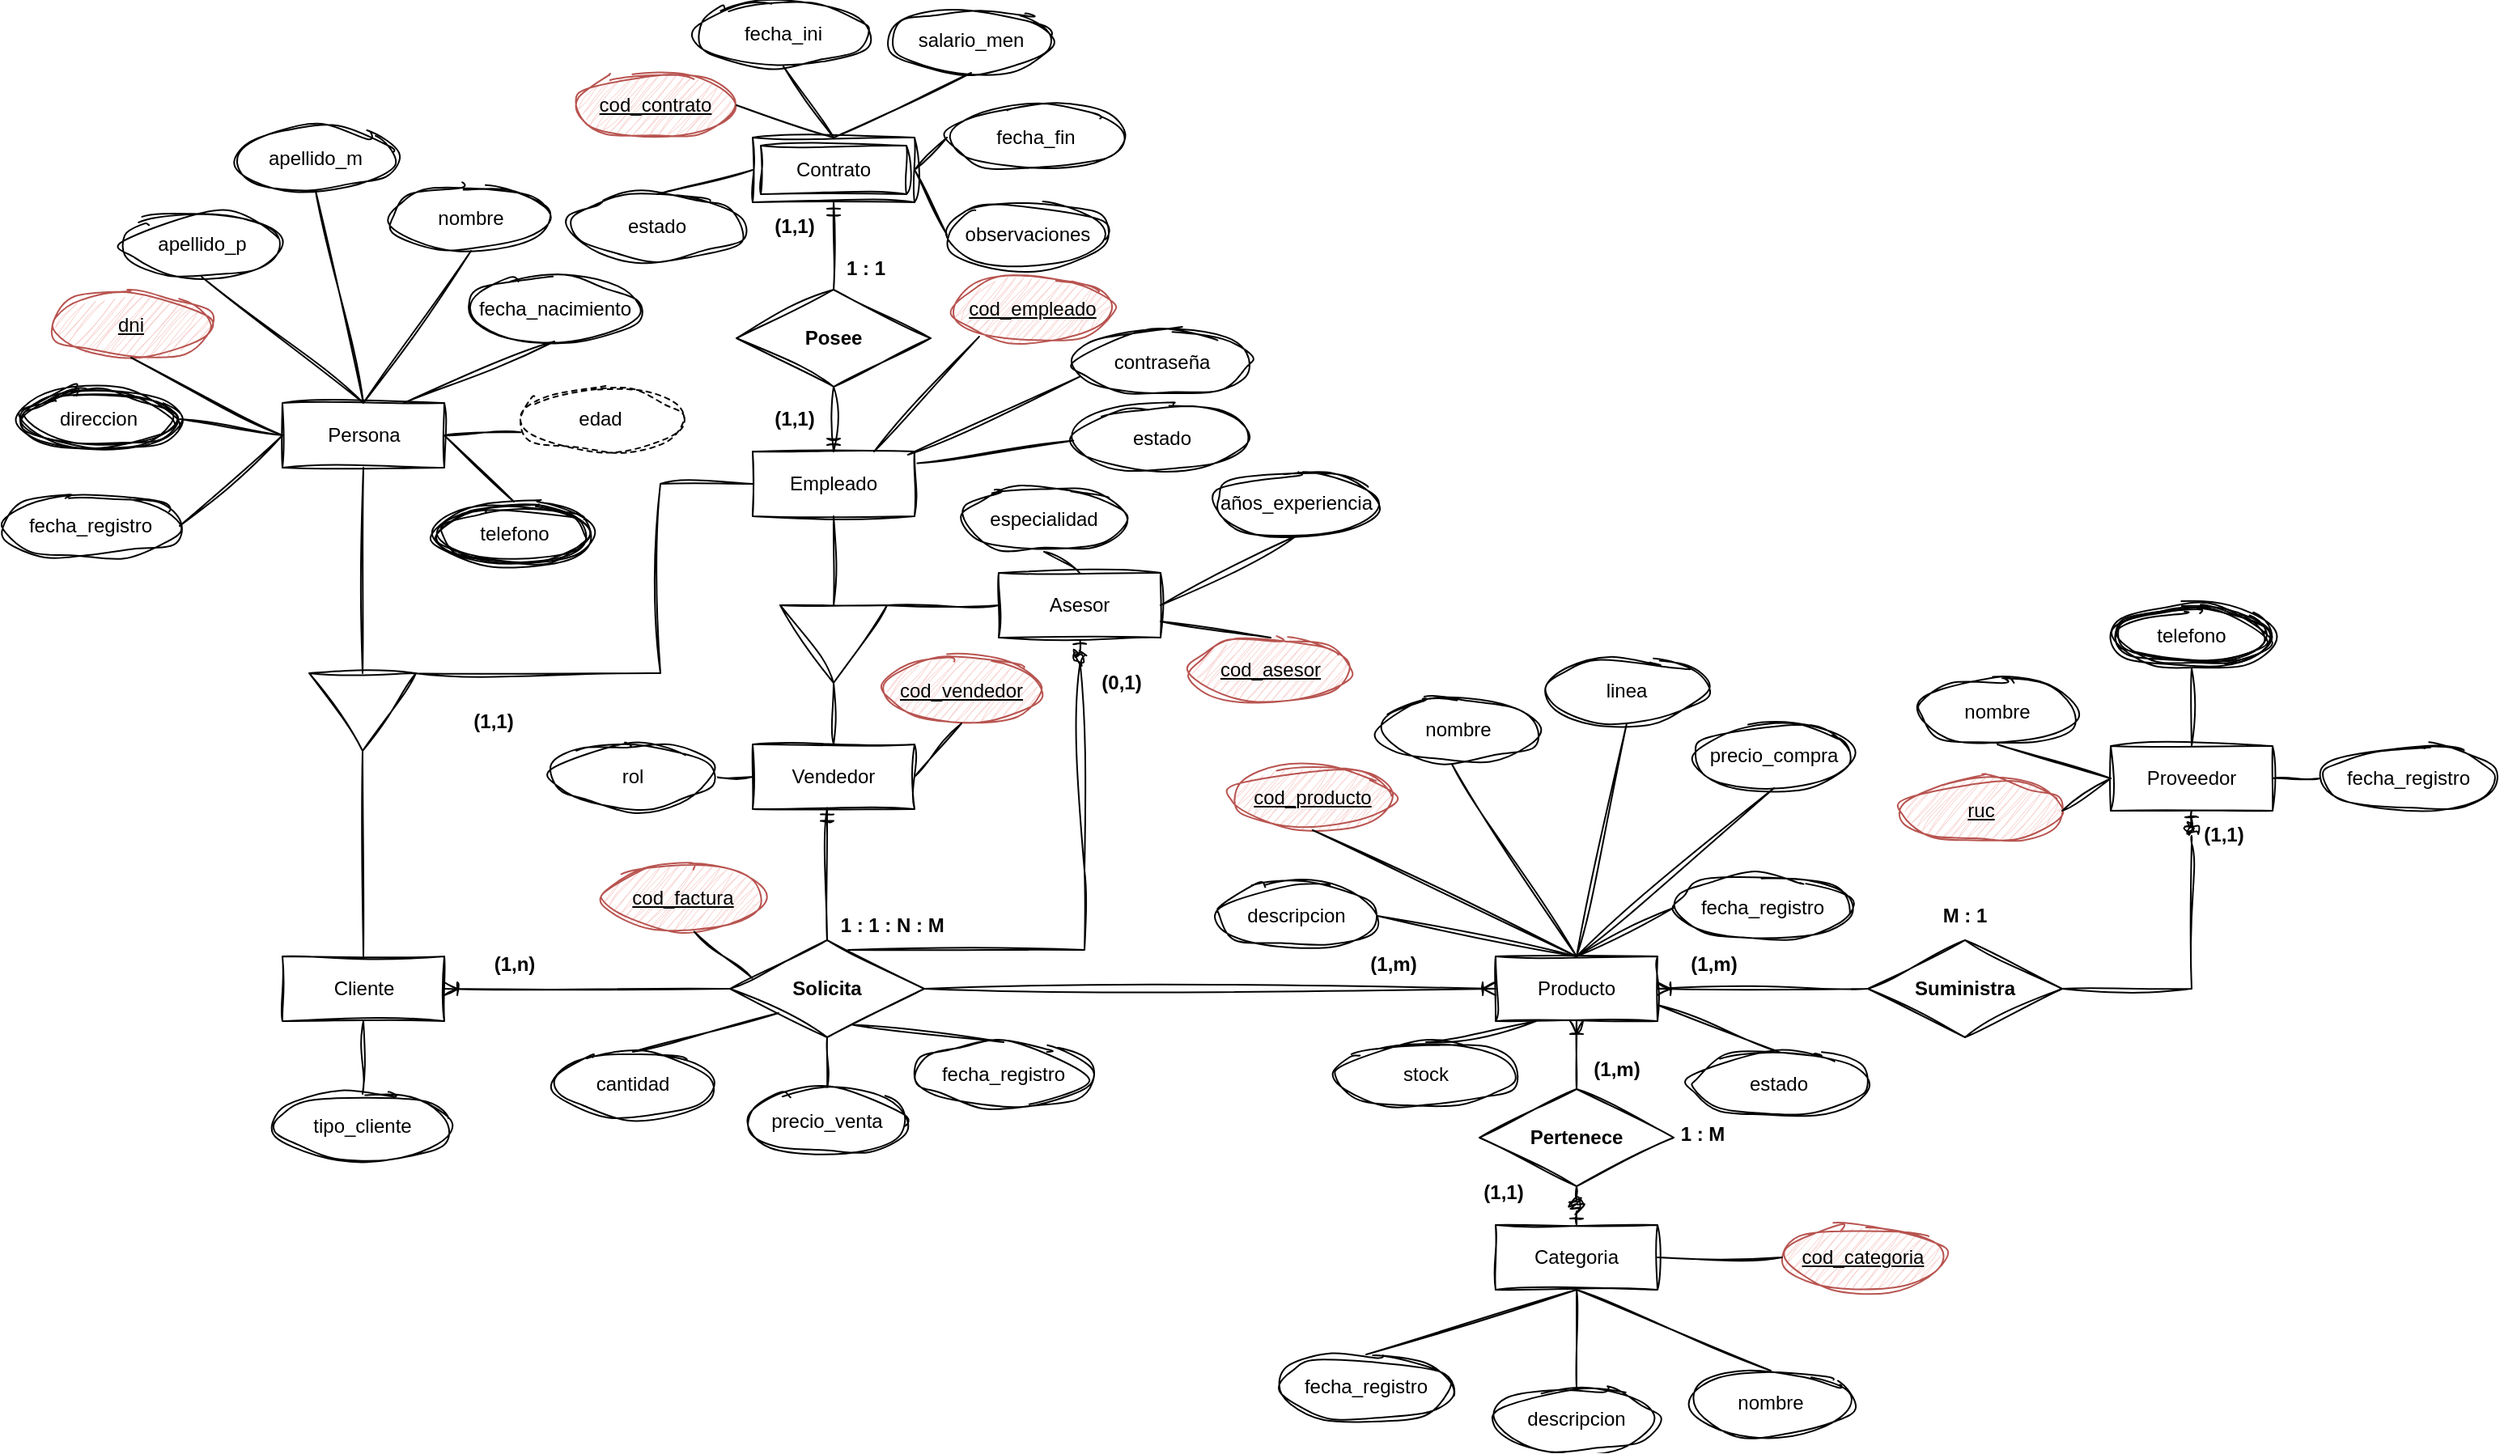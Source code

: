 <mxfile>
    <diagram name="conceptual" id="BtQKnRuNC8KXLOJ9iLn2">
        <mxGraphModel dx="1534" dy="1179" grid="1" gridSize="10" guides="1" tooltips="1" connect="1" arrows="1" fold="1" page="0" pageScale="1" pageWidth="827" pageHeight="1169" math="0" shadow="0">
            <root>
                <mxCell id="0"/>
                <mxCell id="1" parent="0"/>
                <mxCell id="0rfMVjovkeAt9ZHm8Fnv-1" value="Cliente" style="whiteSpace=wrap;html=1;align=center;sketch=1;curveFitting=1;jiggle=2;" parent="1" vertex="1">
                    <mxGeometry x="-106.5" y="260" width="100" height="40" as="geometry"/>
                </mxCell>
                <mxCell id="0rfMVjovkeAt9ZHm8Fnv-2" value="Producto" style="whiteSpace=wrap;html=1;align=center;sketch=1;curveFitting=1;jiggle=2;" parent="1" vertex="1">
                    <mxGeometry x="643" y="260" width="100" height="40" as="geometry"/>
                </mxCell>
                <mxCell id="0rfMVjovkeAt9ZHm8Fnv-5" value="Proveedor" style="whiteSpace=wrap;html=1;align=center;sketch=1;curveFitting=1;jiggle=2;" parent="1" vertex="1">
                    <mxGeometry x="1023" y="130" width="100" height="40" as="geometry"/>
                </mxCell>
                <mxCell id="0rfMVjovkeAt9ZHm8Fnv-8" value="&lt;b&gt;Solicita&lt;/b&gt;" style="shape=rhombus;perimeter=rhombusPerimeter;whiteSpace=wrap;html=1;align=center;sketch=1;curveFitting=1;jiggle=2;" parent="1" vertex="1">
                    <mxGeometry x="170" y="250" width="120" height="60" as="geometry"/>
                </mxCell>
                <mxCell id="0rfMVjovkeAt9ZHm8Fnv-9" value="" style="endArrow=none;html=1;rounded=0;entryX=0;entryY=0.5;entryDx=0;entryDy=0;exitX=1;exitY=0.5;exitDx=0;exitDy=0;startArrow=ERoneToMany;startFill=0;strokeWidth=1;endSize=6;targetPerimeterSpacing=0;sketch=1;curveFitting=1;jiggle=2;" parent="1" source="0rfMVjovkeAt9ZHm8Fnv-1" target="0rfMVjovkeAt9ZHm8Fnv-8" edge="1">
                    <mxGeometry relative="1" as="geometry">
                        <mxPoint x="80" y="390" as="sourcePoint"/>
                        <mxPoint x="240" y="390" as="targetPoint"/>
                    </mxGeometry>
                </mxCell>
                <mxCell id="0rfMVjovkeAt9ZHm8Fnv-11" value="" style="endArrow=ERoneToMany;html=1;rounded=0;entryX=0;entryY=0.5;entryDx=0;entryDy=0;exitX=1;exitY=0.5;exitDx=0;exitDy=0;endFill=0;sketch=1;curveFitting=1;jiggle=2;" parent="1" source="0rfMVjovkeAt9ZHm8Fnv-8" target="0rfMVjovkeAt9ZHm8Fnv-2" edge="1">
                    <mxGeometry relative="1" as="geometry">
                        <mxPoint x="190" y="390" as="sourcePoint"/>
                        <mxPoint x="260" y="390" as="targetPoint"/>
                    </mxGeometry>
                </mxCell>
                <mxCell id="0rfMVjovkeAt9ZHm8Fnv-13" value="" style="endArrow=ERoneToMany;html=1;rounded=0;exitX=0;exitY=0.5;exitDx=0;exitDy=0;endFill=0;sketch=1;curveFitting=1;jiggle=2;" parent="1" source="0rfMVjovkeAt9ZHm8Fnv-15" target="0rfMVjovkeAt9ZHm8Fnv-2" edge="1">
                    <mxGeometry relative="1" as="geometry">
                        <mxPoint x="789" y="480" as="sourcePoint"/>
                        <mxPoint x="789" y="320" as="targetPoint"/>
                    </mxGeometry>
                </mxCell>
                <mxCell id="0rfMVjovkeAt9ZHm8Fnv-15" value="&lt;b&gt;Suministra&lt;/b&gt;" style="shape=rhombus;perimeter=rhombusPerimeter;whiteSpace=wrap;html=1;align=center;sketch=1;curveFitting=1;jiggle=2;" parent="1" vertex="1">
                    <mxGeometry x="873" y="250" width="120" height="60" as="geometry"/>
                </mxCell>
                <mxCell id="0rfMVjovkeAt9ZHm8Fnv-16" value="" style="endArrow=none;html=1;rounded=0;entryX=1;entryY=0.5;entryDx=0;entryDy=0;exitX=0.5;exitY=1;exitDx=0;exitDy=0;startArrow=ERzeroToOne;startFill=0;sketch=1;curveFitting=1;jiggle=2;" parent="1" source="0rfMVjovkeAt9ZHm8Fnv-5" target="0rfMVjovkeAt9ZHm8Fnv-15" edge="1">
                    <mxGeometry relative="1" as="geometry">
                        <mxPoint x="703" y="290" as="sourcePoint"/>
                        <mxPoint x="777" y="290" as="targetPoint"/>
                        <Array as="points">
                            <mxPoint x="1073" y="190"/>
                            <mxPoint x="1073" y="280"/>
                        </Array>
                    </mxGeometry>
                </mxCell>
                <mxCell id="I9GUPOqQRGrvj68hTjCB-2" value="&lt;b&gt;Pertenece&lt;/b&gt;" style="shape=rhombus;perimeter=rhombusPerimeter;whiteSpace=wrap;html=1;align=center;sketch=1;curveFitting=1;jiggle=2;" parent="1" vertex="1">
                    <mxGeometry x="633" y="342" width="120" height="60" as="geometry"/>
                </mxCell>
                <mxCell id="I9GUPOqQRGrvj68hTjCB-3" value="Categoria" style="whiteSpace=wrap;html=1;align=center;sketch=1;curveFitting=1;jiggle=2;" parent="1" vertex="1">
                    <mxGeometry x="643" y="426" width="100" height="40" as="geometry"/>
                </mxCell>
                <mxCell id="I9GUPOqQRGrvj68hTjCB-4" value="" style="endArrow=ERoneToMany;html=1;rounded=0;entryX=0.5;entryY=1;entryDx=0;entryDy=0;exitX=0.5;exitY=0;exitDx=0;exitDy=0;endFill=0;sketch=1;curveFitting=1;jiggle=2;" parent="1" source="I9GUPOqQRGrvj68hTjCB-2" target="0rfMVjovkeAt9ZHm8Fnv-2" edge="1">
                    <mxGeometry width="50" height="50" relative="1" as="geometry">
                        <mxPoint x="599" y="360" as="sourcePoint"/>
                        <mxPoint x="649" y="310" as="targetPoint"/>
                    </mxGeometry>
                </mxCell>
                <mxCell id="I9GUPOqQRGrvj68hTjCB-5" value="" style="endArrow=none;html=1;rounded=0;entryX=0.5;entryY=1;entryDx=0;entryDy=0;exitX=0.5;exitY=0;exitDx=0;exitDy=0;startArrow=ERzeroToOne;startFill=0;sketch=1;curveFitting=1;jiggle=2;" parent="1" source="I9GUPOqQRGrvj68hTjCB-3" target="I9GUPOqQRGrvj68hTjCB-2" edge="1">
                    <mxGeometry width="50" height="50" relative="1" as="geometry">
                        <mxPoint x="629" y="394" as="sourcePoint"/>
                        <mxPoint x="679" y="344" as="targetPoint"/>
                    </mxGeometry>
                </mxCell>
                <mxCell id="I9GUPOqQRGrvj68hTjCB-6" value="" style="endArrow=none;html=1;rounded=0;exitX=0.5;exitY=1;exitDx=0;exitDy=0;endFill=0;startArrow=ERzeroToOne;startFill=0;sketch=1;curveFitting=1;jiggle=2;" parent="1" source="8-2KZyd432-4l84vhZTA-11" edge="1">
                    <mxGeometry width="50" height="50" relative="1" as="geometry">
                        <mxPoint x="150" y="400" as="sourcePoint"/>
                        <mxPoint x="243" y="256" as="targetPoint"/>
                        <Array as="points">
                            <mxPoint x="389" y="207"/>
                            <mxPoint x="389" y="256"/>
                        </Array>
                    </mxGeometry>
                </mxCell>
                <mxCell id="I9GUPOqQRGrvj68hTjCB-8" value="Empleado" style="whiteSpace=wrap;html=1;align=center;sketch=1;curveFitting=1;jiggle=2;" parent="1" vertex="1">
                    <mxGeometry x="184" y="-52" width="100" height="40" as="geometry"/>
                </mxCell>
                <mxCell id="I9GUPOqQRGrvj68hTjCB-37" value="tipo_cliente" style="ellipse;whiteSpace=wrap;html=1;align=center;sketch=1;curveFitting=1;jiggle=2;" parent="1" vertex="1">
                    <mxGeometry x="-112" y="345" width="110" height="40" as="geometry"/>
                </mxCell>
                <mxCell id="I9GUPOqQRGrvj68hTjCB-87" style="edgeStyle=orthogonalEdgeStyle;rounded=0;orthogonalLoop=1;jettySize=auto;html=1;exitX=0.5;exitY=1;exitDx=0;exitDy=0;sketch=1;curveFitting=1;jiggle=2;" parent="1" edge="1">
                    <mxGeometry relative="1" as="geometry">
                        <mxPoint x="355" y="194" as="sourcePoint"/>
                        <mxPoint x="355" y="194" as="targetPoint"/>
                    </mxGeometry>
                </mxCell>
                <mxCell id="I9GUPOqQRGrvj68hTjCB-88" value="cod_factura" style="ellipse;whiteSpace=wrap;html=1;align=center;fontStyle=4;fillColor=#f8cecc;strokeColor=#b85450;sketch=1;curveFitting=1;jiggle=2;" parent="1" vertex="1">
                    <mxGeometry x="91" y="204" width="100" height="40" as="geometry"/>
                </mxCell>
                <mxCell id="I9GUPOqQRGrvj68hTjCB-89" value="fecha_registro" style="ellipse;whiteSpace=wrap;html=1;align=center;sketch=1;curveFitting=1;jiggle=2;" parent="1" vertex="1">
                    <mxGeometry x="284" y="313" width="110" height="40" as="geometry"/>
                </mxCell>
                <mxCell id="I9GUPOqQRGrvj68hTjCB-90" value="" style="endArrow=none;html=1;rounded=0;entryX=0.569;entryY=1.018;entryDx=0;entryDy=0;entryPerimeter=0;exitX=0.114;exitY=0.39;exitDx=0;exitDy=0;exitPerimeter=0;sketch=1;curveFitting=1;jiggle=2;" parent="1" source="0rfMVjovkeAt9ZHm8Fnv-8" target="I9GUPOqQRGrvj68hTjCB-88" edge="1">
                    <mxGeometry width="50" height="50" relative="1" as="geometry">
                        <mxPoint x="260" y="250" as="sourcePoint"/>
                        <mxPoint x="310" y="200" as="targetPoint"/>
                    </mxGeometry>
                </mxCell>
                <mxCell id="I9GUPOqQRGrvj68hTjCB-91" value="" style="endArrow=none;html=1;rounded=0;entryX=0.5;entryY=0;entryDx=0;entryDy=0;exitX=0.631;exitY=0.87;exitDx=0;exitDy=0;exitPerimeter=0;sketch=1;curveFitting=1;jiggle=2;" parent="1" source="0rfMVjovkeAt9ZHm8Fnv-8" target="I9GUPOqQRGrvj68hTjCB-89" edge="1">
                    <mxGeometry width="50" height="50" relative="1" as="geometry">
                        <mxPoint x="290" y="310" as="sourcePoint"/>
                        <mxPoint x="340" y="260" as="targetPoint"/>
                    </mxGeometry>
                </mxCell>
                <mxCell id="I9GUPOqQRGrvj68hTjCB-112" value="fecha_registro" style="ellipse;whiteSpace=wrap;html=1;align=center;sketch=1;curveFitting=1;jiggle=2;" parent="1" vertex="1">
                    <mxGeometry x="508" y="506" width="110" height="40" as="geometry"/>
                </mxCell>
                <mxCell id="I9GUPOqQRGrvj68hTjCB-115" value="nombre" style="ellipse;whiteSpace=wrap;html=1;align=center;sketch=1;curveFitting=1;jiggle=2;" parent="1" vertex="1">
                    <mxGeometry x="763" y="516" width="100" height="40" as="geometry"/>
                </mxCell>
                <mxCell id="I9GUPOqQRGrvj68hTjCB-116" value="cod_categoria" style="ellipse;whiteSpace=wrap;html=1;align=center;fontStyle=4;fillColor=#f8cecc;strokeColor=#b85450;sketch=1;curveFitting=1;jiggle=2;" parent="1" vertex="1">
                    <mxGeometry x="820" y="426" width="100" height="40" as="geometry"/>
                </mxCell>
                <mxCell id="I9GUPOqQRGrvj68hTjCB-117" value="descripcion" style="ellipse;whiteSpace=wrap;html=1;align=center;sketch=1;curveFitting=1;jiggle=2;" parent="1" vertex="1">
                    <mxGeometry x="643" y="526" width="100" height="40" as="geometry"/>
                </mxCell>
                <mxCell id="I9GUPOqQRGrvj68hTjCB-118" value="" style="endArrow=none;html=1;rounded=0;exitX=0.5;exitY=0;exitDx=0;exitDy=0;sketch=1;curveFitting=1;jiggle=2;" parent="1" source="I9GUPOqQRGrvj68hTjCB-117" target="I9GUPOqQRGrvj68hTjCB-3" edge="1">
                    <mxGeometry width="50" height="50" relative="1" as="geometry">
                        <mxPoint x="603" y="536" as="sourcePoint"/>
                        <mxPoint x="653" y="486" as="targetPoint"/>
                    </mxGeometry>
                </mxCell>
                <mxCell id="I9GUPOqQRGrvj68hTjCB-119" value="" style="endArrow=none;html=1;rounded=0;entryX=0.5;entryY=1;entryDx=0;entryDy=0;exitX=0.5;exitY=0;exitDx=0;exitDy=0;sketch=1;curveFitting=1;jiggle=2;" parent="1" source="I9GUPOqQRGrvj68hTjCB-112" target="I9GUPOqQRGrvj68hTjCB-3" edge="1">
                    <mxGeometry width="50" height="50" relative="1" as="geometry">
                        <mxPoint x="573" y="486" as="sourcePoint"/>
                        <mxPoint x="623" y="436" as="targetPoint"/>
                    </mxGeometry>
                </mxCell>
                <mxCell id="I9GUPOqQRGrvj68hTjCB-121" value="" style="endArrow=none;html=1;rounded=0;entryX=0.5;entryY=1;entryDx=0;entryDy=0;exitX=0.5;exitY=0;exitDx=0;exitDy=0;sketch=1;curveFitting=1;jiggle=2;" parent="1" source="I9GUPOqQRGrvj68hTjCB-115" target="I9GUPOqQRGrvj68hTjCB-3" edge="1">
                    <mxGeometry width="50" height="50" relative="1" as="geometry">
                        <mxPoint x="753" y="496" as="sourcePoint"/>
                        <mxPoint x="803" y="446" as="targetPoint"/>
                    </mxGeometry>
                </mxCell>
                <mxCell id="I9GUPOqQRGrvj68hTjCB-122" value="" style="endArrow=none;html=1;rounded=0;entryX=0;entryY=0.5;entryDx=0;entryDy=0;exitX=1;exitY=0.5;exitDx=0;exitDy=0;sketch=1;curveFitting=1;jiggle=2;" parent="1" source="I9GUPOqQRGrvj68hTjCB-3" target="I9GUPOqQRGrvj68hTjCB-116" edge="1">
                    <mxGeometry width="50" height="50" relative="1" as="geometry">
                        <mxPoint x="783" y="466" as="sourcePoint"/>
                        <mxPoint x="833" y="416" as="targetPoint"/>
                    </mxGeometry>
                </mxCell>
                <mxCell id="I9GUPOqQRGrvj68hTjCB-123" value="cod_producto" style="ellipse;whiteSpace=wrap;html=1;align=center;fontStyle=4;fillColor=#f8cecc;strokeColor=#b85450;sketch=1;curveFitting=1;jiggle=2;" parent="1" vertex="1">
                    <mxGeometry x="480" y="142" width="100" height="40" as="geometry"/>
                </mxCell>
                <mxCell id="I9GUPOqQRGrvj68hTjCB-124" value="nombre" style="ellipse;whiteSpace=wrap;html=1;align=center;sketch=1;curveFitting=1;jiggle=2;" parent="1" vertex="1">
                    <mxGeometry x="570" y="100" width="100" height="40" as="geometry"/>
                </mxCell>
                <mxCell id="I9GUPOqQRGrvj68hTjCB-126" value="fecha_registro" style="ellipse;whiteSpace=wrap;html=1;align=center;sketch=1;curveFitting=1;jiggle=2;" parent="1" vertex="1">
                    <mxGeometry x="753" y="210" width="110" height="40" as="geometry"/>
                </mxCell>
                <mxCell id="I9GUPOqQRGrvj68hTjCB-127" value="descripcion" style="ellipse;whiteSpace=wrap;html=1;align=center;sketch=1;curveFitting=1;jiggle=2;" parent="1" vertex="1">
                    <mxGeometry x="470" y="215" width="100" height="40" as="geometry"/>
                </mxCell>
                <mxCell id="I9GUPOqQRGrvj68hTjCB-128" value="" style="endArrow=none;html=1;rounded=0;entryX=0;entryY=0.5;entryDx=0;entryDy=0;exitX=0.5;exitY=0;exitDx=0;exitDy=0;sketch=1;curveFitting=1;jiggle=2;" parent="1" source="0rfMVjovkeAt9ZHm8Fnv-2" target="I9GUPOqQRGrvj68hTjCB-126" edge="1">
                    <mxGeometry width="50" height="50" relative="1" as="geometry">
                        <mxPoint x="643" y="230" as="sourcePoint"/>
                        <mxPoint x="693" y="180" as="targetPoint"/>
                    </mxGeometry>
                </mxCell>
                <mxCell id="I9GUPOqQRGrvj68hTjCB-130" value="" style="endArrow=none;html=1;rounded=0;entryX=0.46;entryY=1.032;entryDx=0;entryDy=0;entryPerimeter=0;exitX=0.5;exitY=0;exitDx=0;exitDy=0;sketch=1;curveFitting=1;jiggle=2;" parent="1" source="0rfMVjovkeAt9ZHm8Fnv-2" target="I9GUPOqQRGrvj68hTjCB-124" edge="1">
                    <mxGeometry width="50" height="50" relative="1" as="geometry">
                        <mxPoint x="663" y="220" as="sourcePoint"/>
                        <mxPoint x="713" y="170" as="targetPoint"/>
                    </mxGeometry>
                </mxCell>
                <mxCell id="I9GUPOqQRGrvj68hTjCB-131" value="" style="endArrow=none;html=1;rounded=0;entryX=0.5;entryY=1;entryDx=0;entryDy=0;exitX=0.5;exitY=0;exitDx=0;exitDy=0;sketch=1;curveFitting=1;jiggle=2;" parent="1" source="0rfMVjovkeAt9ZHm8Fnv-2" target="I9GUPOqQRGrvj68hTjCB-123" edge="1">
                    <mxGeometry width="50" height="50" relative="1" as="geometry">
                        <mxPoint x="623" y="240" as="sourcePoint"/>
                        <mxPoint x="673" y="190" as="targetPoint"/>
                    </mxGeometry>
                </mxCell>
                <mxCell id="I9GUPOqQRGrvj68hTjCB-132" value="" style="endArrow=none;html=1;rounded=0;entryX=0.5;entryY=0;entryDx=0;entryDy=0;exitX=1;exitY=0.5;exitDx=0;exitDy=0;sketch=1;curveFitting=1;jiggle=2;" parent="1" source="I9GUPOqQRGrvj68hTjCB-127" target="0rfMVjovkeAt9ZHm8Fnv-2" edge="1">
                    <mxGeometry width="50" height="50" relative="1" as="geometry">
                        <mxPoint x="603" y="280" as="sourcePoint"/>
                        <mxPoint x="653" y="230" as="targetPoint"/>
                    </mxGeometry>
                </mxCell>
                <mxCell id="I9GUPOqQRGrvj68hTjCB-133" value="ruc" style="ellipse;whiteSpace=wrap;html=1;align=center;fontStyle=4;fillColor=#f8cecc;strokeColor=#b85450;sketch=1;curveFitting=1;jiggle=2;" parent="1" vertex="1">
                    <mxGeometry x="893" y="150" width="100" height="40" as="geometry"/>
                </mxCell>
                <mxCell id="I9GUPOqQRGrvj68hTjCB-135" value="" style="endArrow=none;html=1;rounded=0;entryX=1;entryY=0.5;entryDx=0;entryDy=0;exitX=0;exitY=0.5;exitDx=0;exitDy=0;sketch=1;curveFitting=1;jiggle=2;" parent="1" source="0rfMVjovkeAt9ZHm8Fnv-5" target="I9GUPOqQRGrvj68hTjCB-133" edge="1">
                    <mxGeometry width="50" height="50" relative="1" as="geometry">
                        <mxPoint x="943" y="220" as="sourcePoint"/>
                        <mxPoint x="993" y="170" as="targetPoint"/>
                    </mxGeometry>
                </mxCell>
                <mxCell id="I9GUPOqQRGrvj68hTjCB-136" value="nombre" style="ellipse;whiteSpace=wrap;html=1;align=center;sketch=1;curveFitting=1;jiggle=2;" parent="1" vertex="1">
                    <mxGeometry x="903" y="89" width="100" height="40" as="geometry"/>
                </mxCell>
                <mxCell id="I9GUPOqQRGrvj68hTjCB-137" value="" style="endArrow=none;html=1;rounded=0;entryX=0.5;entryY=1;entryDx=0;entryDy=0;exitX=0;exitY=0.5;exitDx=0;exitDy=0;sketch=1;curveFitting=1;jiggle=2;" parent="1" source="0rfMVjovkeAt9ZHm8Fnv-5" target="I9GUPOqQRGrvj68hTjCB-136" edge="1">
                    <mxGeometry width="50" height="50" relative="1" as="geometry">
                        <mxPoint x="993" y="130" as="sourcePoint"/>
                        <mxPoint x="1043" y="80" as="targetPoint"/>
                    </mxGeometry>
                </mxCell>
                <mxCell id="I9GUPOqQRGrvj68hTjCB-142" value="fecha_registro" style="ellipse;whiteSpace=wrap;html=1;align=center;sketch=1;curveFitting=1;jiggle=2;" parent="1" vertex="1">
                    <mxGeometry x="1152" y="130" width="110" height="40" as="geometry"/>
                </mxCell>
                <mxCell id="I9GUPOqQRGrvj68hTjCB-143" value="" style="endArrow=none;html=1;rounded=0;entryX=0;entryY=0.5;entryDx=0;entryDy=0;exitX=1;exitY=0.5;exitDx=0;exitDy=0;sketch=1;curveFitting=1;jiggle=2;" parent="1" source="0rfMVjovkeAt9ZHm8Fnv-5" target="I9GUPOqQRGrvj68hTjCB-142" edge="1">
                    <mxGeometry width="50" height="50" relative="1" as="geometry">
                        <mxPoint x="1113" y="230" as="sourcePoint"/>
                        <mxPoint x="1163" y="180" as="targetPoint"/>
                    </mxGeometry>
                </mxCell>
                <mxCell id="I9GUPOqQRGrvj68hTjCB-144" value="telefono" style="ellipse;shape=doubleEllipse;margin=3;whiteSpace=wrap;html=1;align=center;sketch=1;curveFitting=1;jiggle=2;" parent="1" vertex="1">
                    <mxGeometry x="1023" y="42" width="100" height="40" as="geometry"/>
                </mxCell>
                <mxCell id="I9GUPOqQRGrvj68hTjCB-145" value="" style="endArrow=none;html=1;rounded=0;entryX=0.5;entryY=1;entryDx=0;entryDy=0;exitX=0.5;exitY=0;exitDx=0;exitDy=0;sketch=1;curveFitting=1;jiggle=2;" parent="1" source="0rfMVjovkeAt9ZHm8Fnv-5" target="I9GUPOqQRGrvj68hTjCB-144" edge="1">
                    <mxGeometry width="50" height="50" relative="1" as="geometry">
                        <mxPoint x="1093" y="270" as="sourcePoint"/>
                        <mxPoint x="1143" y="220" as="targetPoint"/>
                    </mxGeometry>
                </mxCell>
                <mxCell id="I9GUPOqQRGrvj68hTjCB-159" value="&lt;b&gt;(1,n)&lt;/b&gt;" style="text;html=1;align=center;verticalAlign=middle;whiteSpace=wrap;rounded=0;sketch=1;curveFitting=1;jiggle=2;" parent="1" vertex="1">
                    <mxGeometry x="6.5" y="250" width="60" height="30" as="geometry"/>
                </mxCell>
                <mxCell id="I9GUPOqQRGrvj68hTjCB-160" value="&lt;b&gt;(1,m)&lt;/b&gt;" style="text;html=1;align=center;verticalAlign=middle;whiteSpace=wrap;rounded=0;sketch=1;curveFitting=1;jiggle=2;" parent="1" vertex="1">
                    <mxGeometry x="550" y="250" width="60" height="30" as="geometry"/>
                </mxCell>
                <mxCell id="I9GUPOqQRGrvj68hTjCB-161" value="&lt;b&gt;(1,1)&lt;/b&gt;" style="text;html=1;align=center;verticalAlign=middle;whiteSpace=wrap;rounded=0;sketch=1;curveFitting=1;jiggle=2;" parent="1" vertex="1">
                    <mxGeometry x="-6.5" y="100" width="60" height="30" as="geometry"/>
                </mxCell>
                <mxCell id="I9GUPOqQRGrvj68hTjCB-166" value="&lt;b&gt;1 : 1 :&amp;nbsp;&lt;/b&gt;&lt;b&gt;N : M&amp;nbsp;&lt;/b&gt;" style="text;html=1;align=center;verticalAlign=middle;whiteSpace=wrap;rounded=0;sketch=1;curveFitting=1;jiggle=2;" parent="1" vertex="1">
                    <mxGeometry x="237" y="226" width="70" height="30" as="geometry"/>
                </mxCell>
                <mxCell id="I9GUPOqQRGrvj68hTjCB-168" value="&lt;b&gt;(0,1)&lt;/b&gt;" style="text;html=1;align=center;verticalAlign=middle;whiteSpace=wrap;rounded=0;sketch=1;curveFitting=1;jiggle=2;" parent="1" vertex="1">
                    <mxGeometry x="382" y="76" width="60" height="30" as="geometry"/>
                </mxCell>
                <mxCell id="I9GUPOqQRGrvj68hTjCB-169" value="&lt;b&gt;(1,m)&lt;/b&gt;" style="text;html=1;align=center;verticalAlign=middle;whiteSpace=wrap;rounded=0;sketch=1;curveFitting=1;jiggle=2;" parent="1" vertex="1">
                    <mxGeometry x="748" y="250" width="60" height="30" as="geometry"/>
                </mxCell>
                <mxCell id="I9GUPOqQRGrvj68hTjCB-170" value="&lt;b&gt;(1,1)&lt;/b&gt;" style="text;html=1;align=center;verticalAlign=middle;whiteSpace=wrap;rounded=0;sketch=1;curveFitting=1;jiggle=2;" parent="1" vertex="1">
                    <mxGeometry x="1063" y="170" width="60" height="30" as="geometry"/>
                </mxCell>
                <mxCell id="I9GUPOqQRGrvj68hTjCB-171" value="&lt;b&gt;M : 1&lt;/b&gt;" style="text;html=1;align=center;verticalAlign=middle;whiteSpace=wrap;rounded=0;sketch=1;curveFitting=1;jiggle=2;" parent="1" vertex="1">
                    <mxGeometry x="903" y="220" width="60" height="30" as="geometry"/>
                </mxCell>
                <mxCell id="I9GUPOqQRGrvj68hTjCB-172" value="&lt;b&gt;(1,m)&lt;/b&gt;" style="text;html=1;align=center;verticalAlign=middle;whiteSpace=wrap;rounded=0;sketch=1;curveFitting=1;jiggle=2;" parent="1" vertex="1">
                    <mxGeometry x="688" y="315" width="60" height="30" as="geometry"/>
                </mxCell>
                <mxCell id="I9GUPOqQRGrvj68hTjCB-173" value="&lt;b&gt;(1,1)&lt;/b&gt;" style="text;html=1;align=center;verticalAlign=middle;whiteSpace=wrap;rounded=0;sketch=1;curveFitting=1;jiggle=2;" parent="1" vertex="1">
                    <mxGeometry x="618" y="391" width="60" height="30" as="geometry"/>
                </mxCell>
                <mxCell id="I9GUPOqQRGrvj68hTjCB-175" value="&lt;b&gt;1 : M&lt;/b&gt;" style="text;html=1;align=center;verticalAlign=middle;whiteSpace=wrap;rounded=0;sketch=1;curveFitting=1;jiggle=2;" parent="1" vertex="1">
                    <mxGeometry x="736" y="355" width="70" height="30" as="geometry"/>
                </mxCell>
                <mxCell id="I9GUPOqQRGrvj68hTjCB-176" value="precio_compra" style="ellipse;whiteSpace=wrap;html=1;align=center;sketch=1;curveFitting=1;jiggle=2;" parent="1" vertex="1">
                    <mxGeometry x="765" y="116" width="100" height="40" as="geometry"/>
                </mxCell>
                <mxCell id="k5KwQXqwElNmJh3Z9teo-1" value="" style="endArrow=none;html=1;rounded=0;entryX=0.5;entryY=1;entryDx=0;entryDy=0;exitX=0.5;exitY=0;exitDx=0;exitDy=0;sketch=1;curveFitting=1;jiggle=2;" parent="1" source="0rfMVjovkeAt9ZHm8Fnv-2" target="I9GUPOqQRGrvj68hTjCB-176" edge="1">
                    <mxGeometry width="50" height="50" relative="1" as="geometry">
                        <mxPoint x="660" y="200" as="sourcePoint"/>
                        <mxPoint x="710" y="150" as="targetPoint"/>
                    </mxGeometry>
                </mxCell>
                <mxCell id="k5KwQXqwElNmJh3Z9teo-2" value="Contrato" style="shape=ext;margin=3;double=1;whiteSpace=wrap;html=1;align=center;sketch=1;curveFitting=1;jiggle=2;" parent="1" vertex="1">
                    <mxGeometry x="184" y="-246" width="100" height="40" as="geometry"/>
                </mxCell>
                <mxCell id="k5KwQXqwElNmJh3Z9teo-3" value="Persona" style="whiteSpace=wrap;html=1;align=center;sketch=1;curveFitting=1;jiggle=2;" parent="1" vertex="1">
                    <mxGeometry x="-106.5" y="-82" width="100" height="40" as="geometry"/>
                </mxCell>
                <mxCell id="k5KwQXqwElNmJh3Z9teo-4" value="" style="triangle;whiteSpace=wrap;html=1;rotation=90;sketch=1;curveFitting=1;jiggle=2;" parent="1" vertex="1">
                    <mxGeometry x="-81" y="76" width="48" height="66" as="geometry"/>
                </mxCell>
                <mxCell id="k5KwQXqwElNmJh3Z9teo-5" value="nombre" style="ellipse;whiteSpace=wrap;html=1;align=center;sketch=1;curveFitting=1;jiggle=2;" parent="1" vertex="1">
                    <mxGeometry x="-40" y="-216" width="100" height="40" as="geometry"/>
                </mxCell>
                <mxCell id="k5KwQXqwElNmJh3Z9teo-6" value="fecha_nacimiento" style="ellipse;whiteSpace=wrap;html=1;align=center;sketch=1;curveFitting=1;jiggle=2;" parent="1" vertex="1">
                    <mxGeometry x="6.5" y="-160" width="110" height="40" as="geometry"/>
                </mxCell>
                <mxCell id="k5KwQXqwElNmJh3Z9teo-7" value="apellido_p" style="ellipse;whiteSpace=wrap;html=1;align=center;sketch=1;curveFitting=1;jiggle=2;" parent="1" vertex="1">
                    <mxGeometry x="-206.5" y="-200" width="100" height="40" as="geometry"/>
                </mxCell>
                <mxCell id="k5KwQXqwElNmJh3Z9teo-8" value="dni" style="ellipse;whiteSpace=wrap;html=1;align=center;fontStyle=4;fillColor=#f8cecc;strokeColor=#b85450;sketch=1;curveFitting=1;jiggle=2;" parent="1" vertex="1">
                    <mxGeometry x="-250" y="-150" width="100" height="40" as="geometry"/>
                </mxCell>
                <mxCell id="k5KwQXqwElNmJh3Z9teo-10" value="direccion" style="ellipse;shape=doubleEllipse;margin=3;whiteSpace=wrap;html=1;align=center;sketch=1;curveFitting=1;jiggle=2;" parent="1" vertex="1">
                    <mxGeometry x="-270" y="-92" width="100" height="40" as="geometry"/>
                </mxCell>
                <mxCell id="k5KwQXqwElNmJh3Z9teo-11" value="fecha_registro" style="ellipse;whiteSpace=wrap;html=1;align=center;sketch=1;curveFitting=1;jiggle=2;" parent="1" vertex="1">
                    <mxGeometry x="-280" y="-26" width="110" height="40" as="geometry"/>
                </mxCell>
                <mxCell id="k5KwQXqwElNmJh3Z9teo-12" value="edad" style="ellipse;whiteSpace=wrap;html=1;align=center;dashed=1;sketch=1;curveFitting=1;jiggle=2;" parent="1" vertex="1">
                    <mxGeometry x="40" y="-92" width="100" height="40" as="geometry"/>
                </mxCell>
                <mxCell id="k5KwQXqwElNmJh3Z9teo-16" value="" style="endArrow=none;html=1;rounded=0;entryX=0.5;entryY=1;entryDx=0;entryDy=0;exitX=0.5;exitY=0;exitDx=0;exitDy=0;sketch=1;curveFitting=1;jiggle=2;" parent="1" source="I9GUPOqQRGrvj68hTjCB-37" target="0rfMVjovkeAt9ZHm8Fnv-1" edge="1">
                    <mxGeometry width="50" height="50" relative="1" as="geometry">
                        <mxPoint x="-203.5" y="360" as="sourcePoint"/>
                        <mxPoint x="-153.5" y="310" as="targetPoint"/>
                    </mxGeometry>
                </mxCell>
                <mxCell id="k5KwQXqwElNmJh3Z9teo-17" value="" style="endArrow=none;html=1;rounded=0;entryX=1;entryY=0.5;entryDx=0;entryDy=0;exitX=0.5;exitY=0;exitDx=0;exitDy=0;sketch=1;curveFitting=1;jiggle=2;" parent="1" source="0rfMVjovkeAt9ZHm8Fnv-1" target="k5KwQXqwElNmJh3Z9teo-4" edge="1">
                    <mxGeometry width="50" height="50" relative="1" as="geometry">
                        <mxPoint x="-120" y="150" as="sourcePoint"/>
                        <mxPoint x="-70" y="100" as="targetPoint"/>
                    </mxGeometry>
                </mxCell>
                <mxCell id="k5KwQXqwElNmJh3Z9teo-18" value="" style="endArrow=none;html=1;rounded=0;entryX=0;entryY=0.5;entryDx=0;entryDy=0;exitX=0.002;exitY=-0.002;exitDx=0;exitDy=0;exitPerimeter=0;sketch=1;curveFitting=1;jiggle=2;" parent="1" source="k5KwQXqwElNmJh3Z9teo-4" target="I9GUPOqQRGrvj68hTjCB-8" edge="1">
                    <mxGeometry width="50" height="50" relative="1" as="geometry">
                        <mxPoint x="-47.528" y="85" as="sourcePoint"/>
                        <mxPoint x="141" y="-32" as="targetPoint"/>
                        <Array as="points">
                            <mxPoint x="127" y="85"/>
                            <mxPoint x="127" y="-32"/>
                        </Array>
                    </mxGeometry>
                </mxCell>
                <mxCell id="k5KwQXqwElNmJh3Z9teo-20" value="" style="endArrow=none;html=1;rounded=0;entryX=0.5;entryY=1;entryDx=0;entryDy=0;exitX=0;exitY=0.5;exitDx=0;exitDy=0;sketch=1;curveFitting=1;jiggle=2;" parent="1" source="k5KwQXqwElNmJh3Z9teo-4" target="k5KwQXqwElNmJh3Z9teo-3" edge="1">
                    <mxGeometry width="50" height="50" relative="1" as="geometry">
                        <mxPoint x="-80" y="58" as="sourcePoint"/>
                        <mxPoint x="-30" y="8" as="targetPoint"/>
                    </mxGeometry>
                </mxCell>
                <mxCell id="k5KwQXqwElNmJh3Z9teo-21" value="" style="endArrow=none;html=1;rounded=0;entryX=0.008;entryY=0.702;entryDx=0;entryDy=0;entryPerimeter=0;exitX=1;exitY=0.5;exitDx=0;exitDy=0;sketch=1;curveFitting=1;jiggle=2;" parent="1" source="k5KwQXqwElNmJh3Z9teo-3" target="k5KwQXqwElNmJh3Z9teo-12" edge="1">
                    <mxGeometry width="50" height="50" relative="1" as="geometry">
                        <mxPoint x="-30" y="-82" as="sourcePoint"/>
                        <mxPoint x="20" y="-132" as="targetPoint"/>
                    </mxGeometry>
                </mxCell>
                <mxCell id="k5KwQXqwElNmJh3Z9teo-22" value="" style="endArrow=none;html=1;rounded=0;entryX=0.5;entryY=1;entryDx=0;entryDy=0;exitX=0.75;exitY=0;exitDx=0;exitDy=0;sketch=1;curveFitting=1;jiggle=2;" parent="1" source="k5KwQXqwElNmJh3Z9teo-3" target="k5KwQXqwElNmJh3Z9teo-6" edge="1">
                    <mxGeometry width="50" height="50" relative="1" as="geometry">
                        <mxPoint x="-40" y="-132" as="sourcePoint"/>
                        <mxPoint x="10" y="-182" as="targetPoint"/>
                    </mxGeometry>
                </mxCell>
                <mxCell id="k5KwQXqwElNmJh3Z9teo-23" value="" style="endArrow=none;html=1;rounded=0;entryX=0.5;entryY=1;entryDx=0;entryDy=0;exitX=0.5;exitY=0;exitDx=0;exitDy=0;sketch=1;curveFitting=1;jiggle=2;" parent="1" source="k5KwQXqwElNmJh3Z9teo-3" target="k5KwQXqwElNmJh3Z9teo-5" edge="1">
                    <mxGeometry width="50" height="50" relative="1" as="geometry">
                        <mxPoint x="-90" y="-132" as="sourcePoint"/>
                        <mxPoint x="-40" y="-182" as="targetPoint"/>
                    </mxGeometry>
                </mxCell>
                <mxCell id="k5KwQXqwElNmJh3Z9teo-25" value="telefono" style="ellipse;shape=doubleEllipse;margin=3;whiteSpace=wrap;html=1;align=center;sketch=1;curveFitting=1;jiggle=2;" parent="1" vertex="1">
                    <mxGeometry x="-13.5" y="-21" width="100" height="40" as="geometry"/>
                </mxCell>
                <mxCell id="k5KwQXqwElNmJh3Z9teo-27" value="" style="endArrow=none;html=1;rounded=0;entryX=0.5;entryY=1;entryDx=0;entryDy=0;exitX=0.5;exitY=0;exitDx=0;exitDy=0;sketch=1;curveFitting=1;jiggle=2;" parent="1" source="k5KwQXqwElNmJh3Z9teo-3" target="k5KwQXqwElNmJh3Z9teo-7" edge="1">
                    <mxGeometry width="50" height="50" relative="1" as="geometry">
                        <mxPoint x="-150" y="-102" as="sourcePoint"/>
                        <mxPoint x="-100" y="-152" as="targetPoint"/>
                    </mxGeometry>
                </mxCell>
                <mxCell id="k5KwQXqwElNmJh3Z9teo-28" value="" style="endArrow=none;html=1;rounded=0;entryX=0.5;entryY=1;entryDx=0;entryDy=0;exitX=0;exitY=0.5;exitDx=0;exitDy=0;sketch=1;curveFitting=1;jiggle=2;" parent="1" source="k5KwQXqwElNmJh3Z9teo-3" target="k5KwQXqwElNmJh3Z9teo-8" edge="1">
                    <mxGeometry width="50" height="50" relative="1" as="geometry">
                        <mxPoint x="-220" y="-92" as="sourcePoint"/>
                        <mxPoint x="-170" y="-142" as="targetPoint"/>
                    </mxGeometry>
                </mxCell>
                <mxCell id="k5KwQXqwElNmJh3Z9teo-29" value="" style="endArrow=none;html=1;rounded=0;entryX=1;entryY=0.5;entryDx=0;entryDy=0;exitX=0;exitY=0.5;exitDx=0;exitDy=0;sketch=1;curveFitting=1;jiggle=2;" parent="1" source="k5KwQXqwElNmJh3Z9teo-3" target="k5KwQXqwElNmJh3Z9teo-10" edge="1">
                    <mxGeometry width="50" height="50" relative="1" as="geometry">
                        <mxPoint x="-250" y="-12" as="sourcePoint"/>
                        <mxPoint x="-200" y="-62" as="targetPoint"/>
                    </mxGeometry>
                </mxCell>
                <mxCell id="k5KwQXqwElNmJh3Z9teo-31" value="" style="endArrow=none;html=1;rounded=0;entryX=0;entryY=0.5;entryDx=0;entryDy=0;exitX=1;exitY=0.5;exitDx=0;exitDy=0;sketch=1;curveFitting=1;jiggle=2;" parent="1" source="k5KwQXqwElNmJh3Z9teo-11" target="k5KwQXqwElNmJh3Z9teo-3" edge="1">
                    <mxGeometry width="50" height="50" relative="1" as="geometry">
                        <mxPoint x="-210" y="8" as="sourcePoint"/>
                        <mxPoint x="-160" y="-42" as="targetPoint"/>
                    </mxGeometry>
                </mxCell>
                <mxCell id="k5KwQXqwElNmJh3Z9teo-32" value="" style="endArrow=none;html=1;rounded=0;entryX=1;entryY=0.5;entryDx=0;entryDy=0;exitX=0.5;exitY=0;exitDx=0;exitDy=0;sketch=1;curveFitting=1;jiggle=2;" parent="1" source="k5KwQXqwElNmJh3Z9teo-25" target="k5KwQXqwElNmJh3Z9teo-3" edge="1">
                    <mxGeometry width="50" height="50" relative="1" as="geometry">
                        <mxPoint x="65" y="-26" as="sourcePoint"/>
                        <mxPoint x="80" y="-72" as="targetPoint"/>
                    </mxGeometry>
                </mxCell>
                <mxCell id="k5KwQXqwElNmJh3Z9teo-45" value="" style="endArrow=ERmandOne;html=1;rounded=0;entryX=0.5;entryY=1;entryDx=0;entryDy=0;exitX=0.5;exitY=0;exitDx=0;exitDy=0;endFill=0;sketch=1;curveFitting=1;jiggle=2;" parent="1" source="8-2KZyd432-4l84vhZTA-21" target="k5KwQXqwElNmJh3Z9teo-2" edge="1">
                    <mxGeometry width="50" height="50" relative="1" as="geometry">
                        <mxPoint x="236" y="-172" as="sourcePoint"/>
                        <mxPoint x="326" y="-192" as="targetPoint"/>
                    </mxGeometry>
                </mxCell>
                <mxCell id="k5KwQXqwElNmJh3Z9teo-46" value="cod_contrato" style="ellipse;whiteSpace=wrap;html=1;align=center;fontStyle=4;fillColor=#f8cecc;strokeColor=#b85450;sketch=1;curveFitting=1;jiggle=2;" parent="1" vertex="1">
                    <mxGeometry x="74" y="-286" width="100" height="40" as="geometry"/>
                </mxCell>
                <mxCell id="k5KwQXqwElNmJh3Z9teo-48" value="salario_men" style="ellipse;whiteSpace=wrap;html=1;align=center;sketch=1;curveFitting=1;jiggle=2;" parent="1" vertex="1">
                    <mxGeometry x="269" y="-326" width="100" height="40" as="geometry"/>
                </mxCell>
                <mxCell id="k5KwQXqwElNmJh3Z9teo-49" value="" style="endArrow=none;html=1;rounded=0;entryX=1;entryY=0.5;entryDx=0;entryDy=0;exitX=0.5;exitY=0;exitDx=0;exitDy=0;sketch=1;curveFitting=1;jiggle=2;" parent="1" source="k5KwQXqwElNmJh3Z9teo-2" target="k5KwQXqwElNmJh3Z9teo-46" edge="1">
                    <mxGeometry width="50" height="50" relative="1" as="geometry">
                        <mxPoint x="114" y="-246" as="sourcePoint"/>
                        <mxPoint x="164" y="-296" as="targetPoint"/>
                    </mxGeometry>
                </mxCell>
                <mxCell id="k5KwQXqwElNmJh3Z9teo-50" value="" style="endArrow=none;html=1;rounded=0;entryX=0.5;entryY=1;entryDx=0;entryDy=0;exitX=0.5;exitY=0;exitDx=0;exitDy=0;sketch=1;curveFitting=1;jiggle=2;" parent="1" source="k5KwQXqwElNmJh3Z9teo-2" target="k5KwQXqwElNmJh3Z9teo-48" edge="1">
                    <mxGeometry width="50" height="50" relative="1" as="geometry">
                        <mxPoint x="294" y="-206" as="sourcePoint"/>
                        <mxPoint x="344" y="-256" as="targetPoint"/>
                    </mxGeometry>
                </mxCell>
                <mxCell id="k5KwQXqwElNmJh3Z9teo-51" value="observaciones" style="ellipse;whiteSpace=wrap;html=1;align=center;sketch=1;curveFitting=1;jiggle=2;" parent="1" vertex="1">
                    <mxGeometry x="304" y="-206" width="100" height="40" as="geometry"/>
                </mxCell>
                <mxCell id="k5KwQXqwElNmJh3Z9teo-52" value="" style="endArrow=none;html=1;rounded=0;entryX=0;entryY=0.5;entryDx=0;entryDy=0;exitX=1;exitY=0.5;exitDx=0;exitDy=0;sketch=1;curveFitting=1;jiggle=2;" parent="1" source="k5KwQXqwElNmJh3Z9teo-2" target="k5KwQXqwElNmJh3Z9teo-51" edge="1">
                    <mxGeometry width="50" height="50" relative="1" as="geometry">
                        <mxPoint x="304" y="-176" as="sourcePoint"/>
                        <mxPoint x="354" y="-226" as="targetPoint"/>
                    </mxGeometry>
                </mxCell>
                <mxCell id="k5KwQXqwElNmJh3Z9teo-53" value="fecha_ini" style="ellipse;whiteSpace=wrap;html=1;align=center;sketch=1;curveFitting=1;jiggle=2;" parent="1" vertex="1">
                    <mxGeometry x="148" y="-330" width="110" height="40" as="geometry"/>
                </mxCell>
                <mxCell id="k5KwQXqwElNmJh3Z9teo-54" value="fecha_fin" style="ellipse;whiteSpace=wrap;html=1;align=center;sketch=1;curveFitting=1;jiggle=2;" parent="1" vertex="1">
                    <mxGeometry x="304" y="-266" width="110" height="40" as="geometry"/>
                </mxCell>
                <mxCell id="k5KwQXqwElNmJh3Z9teo-55" value="" style="endArrow=none;html=1;rounded=0;entryX=0.5;entryY=1;entryDx=0;entryDy=0;sketch=1;curveFitting=1;jiggle=2;" parent="1" target="k5KwQXqwElNmJh3Z9teo-53" edge="1">
                    <mxGeometry width="50" height="50" relative="1" as="geometry">
                        <mxPoint x="234" y="-246" as="sourcePoint"/>
                        <mxPoint x="204" y="-294" as="targetPoint"/>
                    </mxGeometry>
                </mxCell>
                <mxCell id="k5KwQXqwElNmJh3Z9teo-56" value="" style="endArrow=none;html=1;rounded=0;entryX=0;entryY=0.5;entryDx=0;entryDy=0;exitX=1;exitY=0.5;exitDx=0;exitDy=0;sketch=1;curveFitting=1;jiggle=2;" parent="1" source="k5KwQXqwElNmJh3Z9teo-2" target="k5KwQXqwElNmJh3Z9teo-54" edge="1">
                    <mxGeometry width="50" height="50" relative="1" as="geometry">
                        <mxPoint x="324" y="-236" as="sourcePoint"/>
                        <mxPoint x="374" y="-286" as="targetPoint"/>
                    </mxGeometry>
                </mxCell>
                <mxCell id="k5KwQXqwElNmJh3Z9teo-58" value="&lt;b&gt;(1,1)&lt;/b&gt;" style="text;html=1;align=center;verticalAlign=middle;whiteSpace=wrap;rounded=0;sketch=1;curveFitting=1;jiggle=2;" parent="1" vertex="1">
                    <mxGeometry x="180" y="-206" width="60" height="30" as="geometry"/>
                </mxCell>
                <mxCell id="k5KwQXqwElNmJh3Z9teo-59" value="&lt;b&gt;1 : 1&lt;/b&gt;" style="text;html=1;align=center;verticalAlign=middle;whiteSpace=wrap;rounded=0;sketch=1;curveFitting=1;jiggle=2;" parent="1" vertex="1">
                    <mxGeometry x="224" y="-180" width="60" height="30" as="geometry"/>
                </mxCell>
                <mxCell id="8-2KZyd432-4l84vhZTA-2" value="cantidad" style="ellipse;whiteSpace=wrap;html=1;align=center;sketch=1;curveFitting=1;jiggle=2;" parent="1" vertex="1">
                    <mxGeometry x="60" y="319" width="100" height="40" as="geometry"/>
                </mxCell>
                <mxCell id="8-2KZyd432-4l84vhZTA-4" value="" style="endArrow=none;html=1;rounded=0;entryX=0;entryY=1;entryDx=0;entryDy=0;exitX=0.5;exitY=0;exitDx=0;exitDy=0;sketch=1;curveFitting=1;jiggle=2;" parent="1" source="8-2KZyd432-4l84vhZTA-2" target="0rfMVjovkeAt9ZHm8Fnv-8" edge="1">
                    <mxGeometry width="50" height="50" relative="1" as="geometry">
                        <mxPoint x="100" y="420" as="sourcePoint"/>
                        <mxPoint x="150" y="370" as="targetPoint"/>
                    </mxGeometry>
                </mxCell>
                <mxCell id="8-2KZyd432-4l84vhZTA-5" value="" style="endArrow=none;html=1;rounded=0;entryX=0.5;entryY=0;entryDx=0;entryDy=0;exitX=0.5;exitY=1;exitDx=0;exitDy=0;sketch=1;curveFitting=1;jiggle=2;" parent="1" source="0rfMVjovkeAt9ZHm8Fnv-8" target="kyl9CBJi3HWGAlW4sQ76-1" edge="1">
                    <mxGeometry width="50" height="50" relative="1" as="geometry">
                        <mxPoint x="230" y="330" as="sourcePoint"/>
                        <mxPoint x="320" y="240" as="targetPoint"/>
                    </mxGeometry>
                </mxCell>
                <mxCell id="8-2KZyd432-4l84vhZTA-6" value="" style="triangle;whiteSpace=wrap;html=1;rotation=90;sketch=1;curveFitting=1;jiggle=2;" parent="1" vertex="1">
                    <mxGeometry x="210" y="34" width="48" height="66" as="geometry"/>
                </mxCell>
                <mxCell id="8-2KZyd432-4l84vhZTA-7" value="" style="endArrow=none;html=1;rounded=0;entryX=0.5;entryY=1;entryDx=0;entryDy=0;exitX=0;exitY=0.5;exitDx=0;exitDy=0;sketch=1;curveFitting=1;jiggle=2;" parent="1" source="8-2KZyd432-4l84vhZTA-6" target="I9GUPOqQRGrvj68hTjCB-8" edge="1">
                    <mxGeometry width="50" height="50" relative="1" as="geometry">
                        <mxPoint x="194" y="50" as="sourcePoint"/>
                        <mxPoint x="244" as="targetPoint"/>
                    </mxGeometry>
                </mxCell>
                <mxCell id="8-2KZyd432-4l84vhZTA-8" value="Vendedor" style="whiteSpace=wrap;html=1;align=center;sketch=1;curveFitting=1;jiggle=2;" parent="1" vertex="1">
                    <mxGeometry x="184" y="129" width="100" height="40" as="geometry"/>
                </mxCell>
                <mxCell id="8-2KZyd432-4l84vhZTA-9" value="" style="endArrow=none;html=1;rounded=0;entryX=1;entryY=0.5;entryDx=0;entryDy=0;exitX=0.5;exitY=0;exitDx=0;exitDy=0;sketch=1;curveFitting=1;jiggle=2;" parent="1" source="8-2KZyd432-4l84vhZTA-8" target="8-2KZyd432-4l84vhZTA-6" edge="1">
                    <mxGeometry width="50" height="50" relative="1" as="geometry">
                        <mxPoint x="134" y="160" as="sourcePoint"/>
                        <mxPoint x="184" y="110" as="targetPoint"/>
                    </mxGeometry>
                </mxCell>
                <mxCell id="8-2KZyd432-4l84vhZTA-10" value="" style="endArrow=ERmandOne;html=1;rounded=0;entryX=0.46;entryY=0.982;entryDx=0;entryDy=0;entryPerimeter=0;exitX=0.5;exitY=0;exitDx=0;exitDy=0;endFill=0;sketch=1;curveFitting=1;jiggle=2;" parent="1" source="0rfMVjovkeAt9ZHm8Fnv-8" target="8-2KZyd432-4l84vhZTA-8" edge="1">
                    <mxGeometry width="50" height="50" relative="1" as="geometry">
                        <mxPoint x="170" y="240" as="sourcePoint"/>
                        <mxPoint x="220" y="190" as="targetPoint"/>
                    </mxGeometry>
                </mxCell>
                <mxCell id="8-2KZyd432-4l84vhZTA-11" value="Asesor" style="whiteSpace=wrap;html=1;align=center;sketch=1;curveFitting=1;jiggle=2;" parent="1" vertex="1">
                    <mxGeometry x="336" y="23" width="100" height="40" as="geometry"/>
                </mxCell>
                <mxCell id="8-2KZyd432-4l84vhZTA-12" value="" style="endArrow=none;html=1;rounded=0;entryX=0;entryY=0.5;entryDx=0;entryDy=0;exitX=0.002;exitY=0.006;exitDx=0;exitDy=0;exitPerimeter=0;sketch=1;curveFitting=1;jiggle=2;" parent="1" source="8-2KZyd432-4l84vhZTA-6" target="8-2KZyd432-4l84vhZTA-11" edge="1">
                    <mxGeometry width="50" height="50" relative="1" as="geometry">
                        <mxPoint x="280" y="90" as="sourcePoint"/>
                        <mxPoint x="330" y="40" as="targetPoint"/>
                    </mxGeometry>
                </mxCell>
                <mxCell id="8-2KZyd432-4l84vhZTA-14" value="especialidad" style="ellipse;whiteSpace=wrap;html=1;align=center;sketch=1;curveFitting=1;jiggle=2;" parent="1" vertex="1">
                    <mxGeometry x="314" y="-30" width="100" height="40" as="geometry"/>
                </mxCell>
                <mxCell id="8-2KZyd432-4l84vhZTA-15" value="años_experiencia" style="ellipse;whiteSpace=wrap;html=1;align=center;sketch=1;curveFitting=1;jiggle=2;" parent="1" vertex="1">
                    <mxGeometry x="470" y="-40" width="100" height="40" as="geometry"/>
                </mxCell>
                <mxCell id="8-2KZyd432-4l84vhZTA-16" value="" style="endArrow=none;html=1;rounded=0;entryX=0.5;entryY=1;entryDx=0;entryDy=0;exitX=0.5;exitY=0;exitDx=0;exitDy=0;sketch=1;curveFitting=1;jiggle=2;" parent="1" source="8-2KZyd432-4l84vhZTA-11" target="8-2KZyd432-4l84vhZTA-14" edge="1">
                    <mxGeometry width="50" height="50" relative="1" as="geometry">
                        <mxPoint x="340" y="140" as="sourcePoint"/>
                        <mxPoint x="390" y="90" as="targetPoint"/>
                    </mxGeometry>
                </mxCell>
                <mxCell id="8-2KZyd432-4l84vhZTA-17" value="" style="endArrow=none;html=1;rounded=0;entryX=0.5;entryY=1;entryDx=0;entryDy=0;exitX=1;exitY=0.5;exitDx=0;exitDy=0;sketch=1;curveFitting=1;jiggle=2;" parent="1" source="8-2KZyd432-4l84vhZTA-11" target="8-2KZyd432-4l84vhZTA-15" edge="1">
                    <mxGeometry width="50" height="50" relative="1" as="geometry">
                        <mxPoint x="460" y="100" as="sourcePoint"/>
                        <mxPoint x="510" y="50" as="targetPoint"/>
                    </mxGeometry>
                </mxCell>
                <mxCell id="8-2KZyd432-4l84vhZTA-20" value="" style="endArrow=none;html=1;rounded=0;entryX=0;entryY=0.5;entryDx=0;entryDy=0;exitX=1;exitY=0.5;exitDx=0;exitDy=0;sketch=1;curveFitting=1;jiggle=2;" parent="1" source="8-2KZyd432-4l84vhZTA-26" target="8-2KZyd432-4l84vhZTA-8" edge="1">
                    <mxGeometry width="50" height="50" relative="1" as="geometry">
                        <mxPoint x="158.0" y="130" as="sourcePoint"/>
                        <mxPoint x="160" y="150" as="targetPoint"/>
                    </mxGeometry>
                </mxCell>
                <mxCell id="8-2KZyd432-4l84vhZTA-21" value="&lt;b&gt;Posee&lt;/b&gt;" style="shape=rhombus;perimeter=rhombusPerimeter;whiteSpace=wrap;html=1;align=center;sketch=1;curveFitting=1;jiggle=2;" parent="1" vertex="1">
                    <mxGeometry x="174" y="-152" width="120" height="60" as="geometry"/>
                </mxCell>
                <mxCell id="8-2KZyd432-4l84vhZTA-22" value="" style="endArrow=none;html=1;rounded=0;entryX=0.5;entryY=1;entryDx=0;entryDy=0;exitX=0.5;exitY=0;exitDx=0;exitDy=0;startArrow=ERmandOne;startFill=0;sketch=1;curveFitting=1;jiggle=2;" parent="1" source="I9GUPOqQRGrvj68hTjCB-8" target="8-2KZyd432-4l84vhZTA-21" edge="1">
                    <mxGeometry width="50" height="50" relative="1" as="geometry">
                        <mxPoint x="200" y="-30" as="sourcePoint"/>
                        <mxPoint x="240" y="-90" as="targetPoint"/>
                    </mxGeometry>
                </mxCell>
                <mxCell id="8-2KZyd432-4l84vhZTA-23" value="&lt;b&gt;(1,1)&lt;/b&gt;" style="text;html=1;align=center;verticalAlign=middle;whiteSpace=wrap;rounded=0;sketch=1;curveFitting=1;jiggle=2;" parent="1" vertex="1">
                    <mxGeometry x="180" y="-87" width="60" height="30" as="geometry"/>
                </mxCell>
                <mxCell id="8-2KZyd432-4l84vhZTA-24" value="cod_empleado" style="ellipse;whiteSpace=wrap;html=1;align=center;fontStyle=4;fillColor=#f8cecc;strokeColor=#b85450;sketch=1;curveFitting=1;jiggle=2;" parent="1" vertex="1">
                    <mxGeometry x="307" y="-160" width="100" height="40" as="geometry"/>
                </mxCell>
                <mxCell id="8-2KZyd432-4l84vhZTA-25" value="" style="endArrow=none;html=1;rounded=0;entryX=0.169;entryY=0.926;entryDx=0;entryDy=0;exitX=0.75;exitY=0;exitDx=0;exitDy=0;sketch=1;curveFitting=1;jiggle=2;entryPerimeter=0;" parent="1" source="I9GUPOqQRGrvj68hTjCB-8" target="8-2KZyd432-4l84vhZTA-24" edge="1">
                    <mxGeometry width="50" height="50" relative="1" as="geometry">
                        <mxPoint x="250" y="10" as="sourcePoint"/>
                        <mxPoint x="300" y="-40" as="targetPoint"/>
                    </mxGeometry>
                </mxCell>
                <mxCell id="8-2KZyd432-4l84vhZTA-26" value="rol" style="ellipse;whiteSpace=wrap;html=1;align=center;sketch=1;curveFitting=1;jiggle=2;" parent="1" vertex="1">
                    <mxGeometry x="60" y="129" width="100" height="40" as="geometry"/>
                </mxCell>
                <mxCell id="kyl9CBJi3HWGAlW4sQ76-1" value="precio_venta" style="ellipse;whiteSpace=wrap;html=1;align=center;sketch=1;curveFitting=1;jiggle=2;" parent="1" vertex="1">
                    <mxGeometry x="180" y="342" width="100" height="40" as="geometry"/>
                </mxCell>
                <mxCell id="kyl9CBJi3HWGAlW4sQ76-2" value="cod_asesor" style="ellipse;whiteSpace=wrap;html=1;align=center;fontStyle=4;fillColor=#f8cecc;strokeColor=#b85450;sketch=1;curveFitting=1;jiggle=2;" parent="1" vertex="1">
                    <mxGeometry x="454" y="63" width="100" height="40" as="geometry"/>
                </mxCell>
                <mxCell id="kyl9CBJi3HWGAlW4sQ76-3" value="" style="endArrow=none;html=1;rounded=0;entryX=1;entryY=0.75;entryDx=0;entryDy=0;exitX=0.5;exitY=0;exitDx=0;exitDy=0;sketch=1;curveFitting=1;jiggle=2;" parent="1" source="kyl9CBJi3HWGAlW4sQ76-2" target="8-2KZyd432-4l84vhZTA-11" edge="1">
                    <mxGeometry width="50" height="50" relative="1" as="geometry">
                        <mxPoint x="435" y="143" as="sourcePoint"/>
                        <mxPoint x="485" y="93" as="targetPoint"/>
                    </mxGeometry>
                </mxCell>
                <mxCell id="aafLi_ZhVM3K0dkMZquC-1" value="apellido_m" style="ellipse;whiteSpace=wrap;html=1;align=center;sketch=1;curveFitting=1;jiggle=2;" parent="1" vertex="1">
                    <mxGeometry x="-136" y="-253" width="100" height="40" as="geometry"/>
                </mxCell>
                <mxCell id="aafLi_ZhVM3K0dkMZquC-2" value="" style="endArrow=none;html=1;rounded=0;entryX=0.5;entryY=1;entryDx=0;entryDy=0;exitX=0.5;exitY=0;exitDx=0;exitDy=0;sketch=1;curveFitting=1;jiggle=2;" parent="1" source="k5KwQXqwElNmJh3Z9teo-3" target="aafLi_ZhVM3K0dkMZquC-1" edge="1">
                    <mxGeometry width="50" height="50" relative="1" as="geometry">
                        <mxPoint x="-91" y="-106" as="sourcePoint"/>
                        <mxPoint x="-41" y="-156" as="targetPoint"/>
                    </mxGeometry>
                </mxCell>
                <mxCell id="OocqYNsvq1sw3d45QRCf-1" value="cod_vendedor" style="ellipse;whiteSpace=wrap;html=1;align=center;fontStyle=4;fillColor=#f8cecc;strokeColor=#b85450;sketch=1;curveFitting=1;jiggle=2;" parent="1" vertex="1">
                    <mxGeometry x="263" y="76" width="100" height="40" as="geometry"/>
                </mxCell>
                <mxCell id="OocqYNsvq1sw3d45QRCf-2" value="" style="endArrow=none;html=1;rounded=0;entryX=0.5;entryY=1;entryDx=0;entryDy=0;exitX=1;exitY=0.5;exitDx=0;exitDy=0;sketch=1;curveFitting=1;jiggle=2;" parent="1" source="8-2KZyd432-4l84vhZTA-8" target="OocqYNsvq1sw3d45QRCf-1" edge="1">
                    <mxGeometry width="50" height="50" relative="1" as="geometry">
                        <mxPoint x="225" y="191" as="sourcePoint"/>
                        <mxPoint x="275" y="141" as="targetPoint"/>
                    </mxGeometry>
                </mxCell>
                <mxCell id="OocqYNsvq1sw3d45QRCf-3" value="stock" style="ellipse;whiteSpace=wrap;html=1;align=center;sketch=1;curveFitting=1;jiggle=2;" parent="1" vertex="1">
                    <mxGeometry x="545" y="313" width="110" height="40" as="geometry"/>
                </mxCell>
                <mxCell id="OocqYNsvq1sw3d45QRCf-4" value="" style="endArrow=none;html=1;rounded=0;entryX=0.25;entryY=1;entryDx=0;entryDy=0;exitX=0.5;exitY=0;exitDx=0;exitDy=0;sketch=1;curveFitting=1;jiggle=2;" parent="1" source="OocqYNsvq1sw3d45QRCf-3" target="0rfMVjovkeAt9ZHm8Fnv-2" edge="1">
                    <mxGeometry width="50" height="50" relative="1" as="geometry">
                        <mxPoint x="588" y="369" as="sourcePoint"/>
                        <mxPoint x="638" y="319" as="targetPoint"/>
                    </mxGeometry>
                </mxCell>
                <mxCell id="WhvO7Dd5VO9zCO-xr7qd-1" value="linea" style="ellipse;whiteSpace=wrap;html=1;align=center;sketch=1;curveFitting=1;jiggle=2;" parent="1" vertex="1">
                    <mxGeometry x="674" y="76" width="100" height="40" as="geometry"/>
                </mxCell>
                <mxCell id="WhvO7Dd5VO9zCO-xr7qd-2" value="" style="endArrow=none;html=1;rounded=0;entryX=0.5;entryY=1;entryDx=0;entryDy=0;exitX=0.5;exitY=0;exitDx=0;exitDy=0;sketch=1;curveFitting=1;jiggle=2;" parent="1" source="0rfMVjovkeAt9ZHm8Fnv-2" target="WhvO7Dd5VO9zCO-xr7qd-1" edge="1">
                    <mxGeometry width="50" height="50" relative="1" as="geometry">
                        <mxPoint x="685" y="209" as="sourcePoint"/>
                        <mxPoint x="735" y="159" as="targetPoint"/>
                    </mxGeometry>
                </mxCell>
                <mxCell id="WhvO7Dd5VO9zCO-xr7qd-3" value="estado" style="ellipse;whiteSpace=wrap;html=1;align=center;sketch=1;curveFitting=1;jiggle=2;" parent="1" vertex="1">
                    <mxGeometry x="763" y="319" width="110" height="40" as="geometry"/>
                </mxCell>
                <mxCell id="WhvO7Dd5VO9zCO-xr7qd-4" value="" style="endArrow=none;html=1;rounded=0;entryX=1;entryY=0.75;entryDx=0;entryDy=0;exitX=0.5;exitY=0;exitDx=0;exitDy=0;sketch=1;curveFitting=1;jiggle=2;" parent="1" source="WhvO7Dd5VO9zCO-xr7qd-3" target="0rfMVjovkeAt9ZHm8Fnv-2" edge="1">
                    <mxGeometry width="50" height="50" relative="1" as="geometry">
                        <mxPoint x="762" y="343" as="sourcePoint"/>
                        <mxPoint x="812" y="293" as="targetPoint"/>
                    </mxGeometry>
                </mxCell>
                <mxCell id="WhvO7Dd5VO9zCO-xr7qd-5" value="estado" style="ellipse;whiteSpace=wrap;html=1;align=center;sketch=1;curveFitting=1;jiggle=2;" parent="1" vertex="1">
                    <mxGeometry x="70" y="-211" width="110" height="40" as="geometry"/>
                </mxCell>
                <mxCell id="WhvO7Dd5VO9zCO-xr7qd-6" value="" style="endArrow=none;html=1;rounded=0;entryX=0;entryY=0.5;entryDx=0;entryDy=0;exitX=0.5;exitY=0;exitDx=0;exitDy=0;sketch=1;curveFitting=1;jiggle=2;" parent="1" source="WhvO7Dd5VO9zCO-xr7qd-5" target="k5KwQXqwElNmJh3Z9teo-2" edge="1">
                    <mxGeometry width="50" height="50" relative="1" as="geometry">
                        <mxPoint x="92" y="-194" as="sourcePoint"/>
                        <mxPoint x="142" y="-244" as="targetPoint"/>
                    </mxGeometry>
                </mxCell>
                <mxCell id="WhvO7Dd5VO9zCO-xr7qd-7" value="estado" style="ellipse;whiteSpace=wrap;html=1;align=center;sketch=1;curveFitting=1;jiggle=2;" parent="1" vertex="1">
                    <mxGeometry x="382" y="-80" width="110" height="40" as="geometry"/>
                </mxCell>
                <mxCell id="WhvO7Dd5VO9zCO-xr7qd-8" value="" style="endArrow=none;html=1;rounded=0;entryX=0.001;entryY=0.53;entryDx=0;entryDy=0;exitX=1.017;exitY=0.182;exitDx=0;exitDy=0;sketch=1;curveFitting=1;jiggle=2;exitPerimeter=0;entryPerimeter=0;" parent="1" source="I9GUPOqQRGrvj68hTjCB-8" target="WhvO7Dd5VO9zCO-xr7qd-7" edge="1">
                    <mxGeometry width="50" height="50" relative="1" as="geometry">
                        <mxPoint x="267" y="20" as="sourcePoint"/>
                        <mxPoint x="317" y="-30" as="targetPoint"/>
                    </mxGeometry>
                </mxCell>
                <mxCell id="2" value="contraseña" style="ellipse;whiteSpace=wrap;html=1;align=center;sketch=1;curveFitting=1;jiggle=2;" parent="1" vertex="1">
                    <mxGeometry x="382" y="-127" width="110" height="40" as="geometry"/>
                </mxCell>
                <mxCell id="3" value="" style="endArrow=none;html=1;rounded=0;entryX=0.036;entryY=0.721;entryDx=0;entryDy=0;sketch=1;curveFitting=1;jiggle=2;entryPerimeter=0;" parent="1" target="2" edge="1">
                    <mxGeometry width="50" height="50" relative="1" as="geometry">
                        <mxPoint x="280" y="-50" as="sourcePoint"/>
                        <mxPoint x="392" y="-50" as="targetPoint"/>
                    </mxGeometry>
                </mxCell>
            </root>
        </mxGraphModel>
    </diagram>
</mxfile>